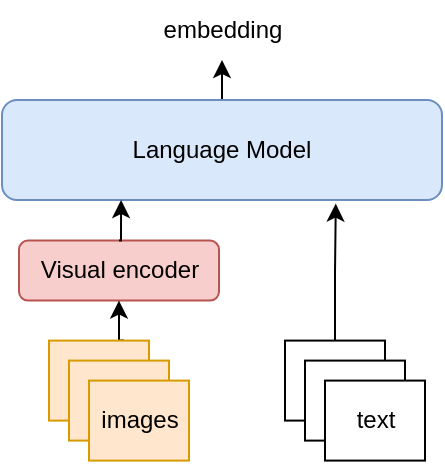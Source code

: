 <mxfile version="24.9.1">
  <diagram name="第 1 页" id="kxdsgJ4xXSdfHhP7iqdU">
    <mxGraphModel dx="823" dy="413" grid="1" gridSize="10" guides="1" tooltips="1" connect="1" arrows="1" fold="1" page="1" pageScale="1" pageWidth="827" pageHeight="1169" math="0" shadow="0">
      <root>
        <mxCell id="0" />
        <mxCell id="1" parent="0" />
        <mxCell id="-y7Y4IlDmgTwKsSBanf7-20" style="edgeStyle=orthogonalEdgeStyle;rounded=0;orthogonalLoop=1;jettySize=auto;html=1;exitX=0.5;exitY=0;exitDx=0;exitDy=0;entryX=0.5;entryY=1;entryDx=0;entryDy=0;" edge="1" parent="1" source="-y7Y4IlDmgTwKsSBanf7-1" target="-y7Y4IlDmgTwKsSBanf7-19">
          <mxGeometry relative="1" as="geometry" />
        </mxCell>
        <mxCell id="-y7Y4IlDmgTwKsSBanf7-1" value="Language Model" style="rounded=1;whiteSpace=wrap;html=1;fillColor=#dae8fc;strokeColor=#6c8ebf;" vertex="1" parent="1">
          <mxGeometry x="210" y="260" width="220" height="50" as="geometry" />
        </mxCell>
        <mxCell id="-y7Y4IlDmgTwKsSBanf7-2" value="Visual encoder" style="rounded=1;whiteSpace=wrap;html=1;fillColor=#f8cecc;strokeColor=#b85450;" vertex="1" parent="1">
          <mxGeometry x="218.5" y="330.3" width="100" height="30" as="geometry" />
        </mxCell>
        <mxCell id="-y7Y4IlDmgTwKsSBanf7-18" style="edgeStyle=orthogonalEdgeStyle;rounded=0;orthogonalLoop=1;jettySize=auto;html=1;exitX=0.75;exitY=0;exitDx=0;exitDy=0;entryX=0.5;entryY=1;entryDx=0;entryDy=0;" edge="1" parent="1" source="-y7Y4IlDmgTwKsSBanf7-3" target="-y7Y4IlDmgTwKsSBanf7-2">
          <mxGeometry relative="1" as="geometry" />
        </mxCell>
        <mxCell id="-y7Y4IlDmgTwKsSBanf7-3" value="" style="rounded=0;whiteSpace=wrap;html=1;fillColor=#ffe6cc;strokeColor=#d79b00;" vertex="1" parent="1">
          <mxGeometry x="233.5" y="380.3" width="50" height="40" as="geometry" />
        </mxCell>
        <mxCell id="-y7Y4IlDmgTwKsSBanf7-4" value="" style="rounded=0;whiteSpace=wrap;html=1;fillColor=#ffe6cc;strokeColor=#d79b00;" vertex="1" parent="1">
          <mxGeometry x="243.5" y="390.3" width="50" height="40" as="geometry" />
        </mxCell>
        <mxCell id="-y7Y4IlDmgTwKsSBanf7-5" value="images" style="rounded=0;whiteSpace=wrap;html=1;fillColor=#ffe6cc;strokeColor=#d79b00;" vertex="1" parent="1">
          <mxGeometry x="253.5" y="400.3" width="50" height="40" as="geometry" />
        </mxCell>
        <mxCell id="-y7Y4IlDmgTwKsSBanf7-13" value="" style="rounded=0;whiteSpace=wrap;html=1;" vertex="1" parent="1">
          <mxGeometry x="351.5" y="380.3" width="50" height="40" as="geometry" />
        </mxCell>
        <mxCell id="-y7Y4IlDmgTwKsSBanf7-14" value="" style="rounded=0;whiteSpace=wrap;html=1;" vertex="1" parent="1">
          <mxGeometry x="361.5" y="390.3" width="50" height="40" as="geometry" />
        </mxCell>
        <mxCell id="-y7Y4IlDmgTwKsSBanf7-15" value="text" style="rounded=0;whiteSpace=wrap;html=1;" vertex="1" parent="1">
          <mxGeometry x="371.5" y="400.3" width="50" height="40" as="geometry" />
        </mxCell>
        <mxCell id="-y7Y4IlDmgTwKsSBanf7-16" style="edgeStyle=orthogonalEdgeStyle;rounded=0;orthogonalLoop=1;jettySize=auto;html=1;exitX=0.5;exitY=0;exitDx=0;exitDy=0;entryX=0.232;entryY=0.994;entryDx=0;entryDy=0;entryPerimeter=0;" edge="1" parent="1" source="-y7Y4IlDmgTwKsSBanf7-2">
          <mxGeometry relative="1" as="geometry">
            <mxPoint x="269.54" y="310.0" as="targetPoint" />
          </mxGeometry>
        </mxCell>
        <mxCell id="-y7Y4IlDmgTwKsSBanf7-17" style="edgeStyle=orthogonalEdgeStyle;rounded=0;orthogonalLoop=1;jettySize=auto;html=1;exitX=0.5;exitY=0;exitDx=0;exitDy=0;entryX=0.72;entryY=1.03;entryDx=0;entryDy=0;entryPerimeter=0;" edge="1" parent="1" source="-y7Y4IlDmgTwKsSBanf7-13">
          <mxGeometry relative="1" as="geometry">
            <mxPoint x="376.9" y="311.8" as="targetPoint" />
          </mxGeometry>
        </mxCell>
        <mxCell id="-y7Y4IlDmgTwKsSBanf7-19" value="embedding" style="text;html=1;align=center;verticalAlign=middle;whiteSpace=wrap;rounded=0;" vertex="1" parent="1">
          <mxGeometry x="266.5" y="210" width="107" height="30" as="geometry" />
        </mxCell>
      </root>
    </mxGraphModel>
  </diagram>
</mxfile>
